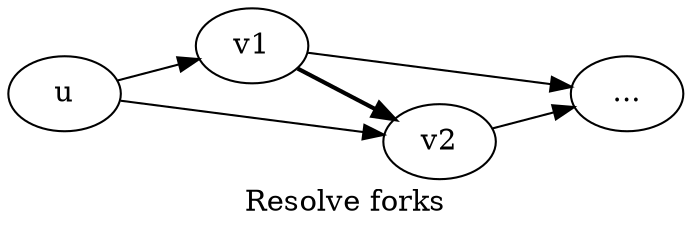 digraph "fork" {
label = "Resolve forks"
graph [rankdir="LR"]
w [label="..."]
u -> v1 -> w
u -> v2 -> w
v1 -> v2 [style="bold"]
}
